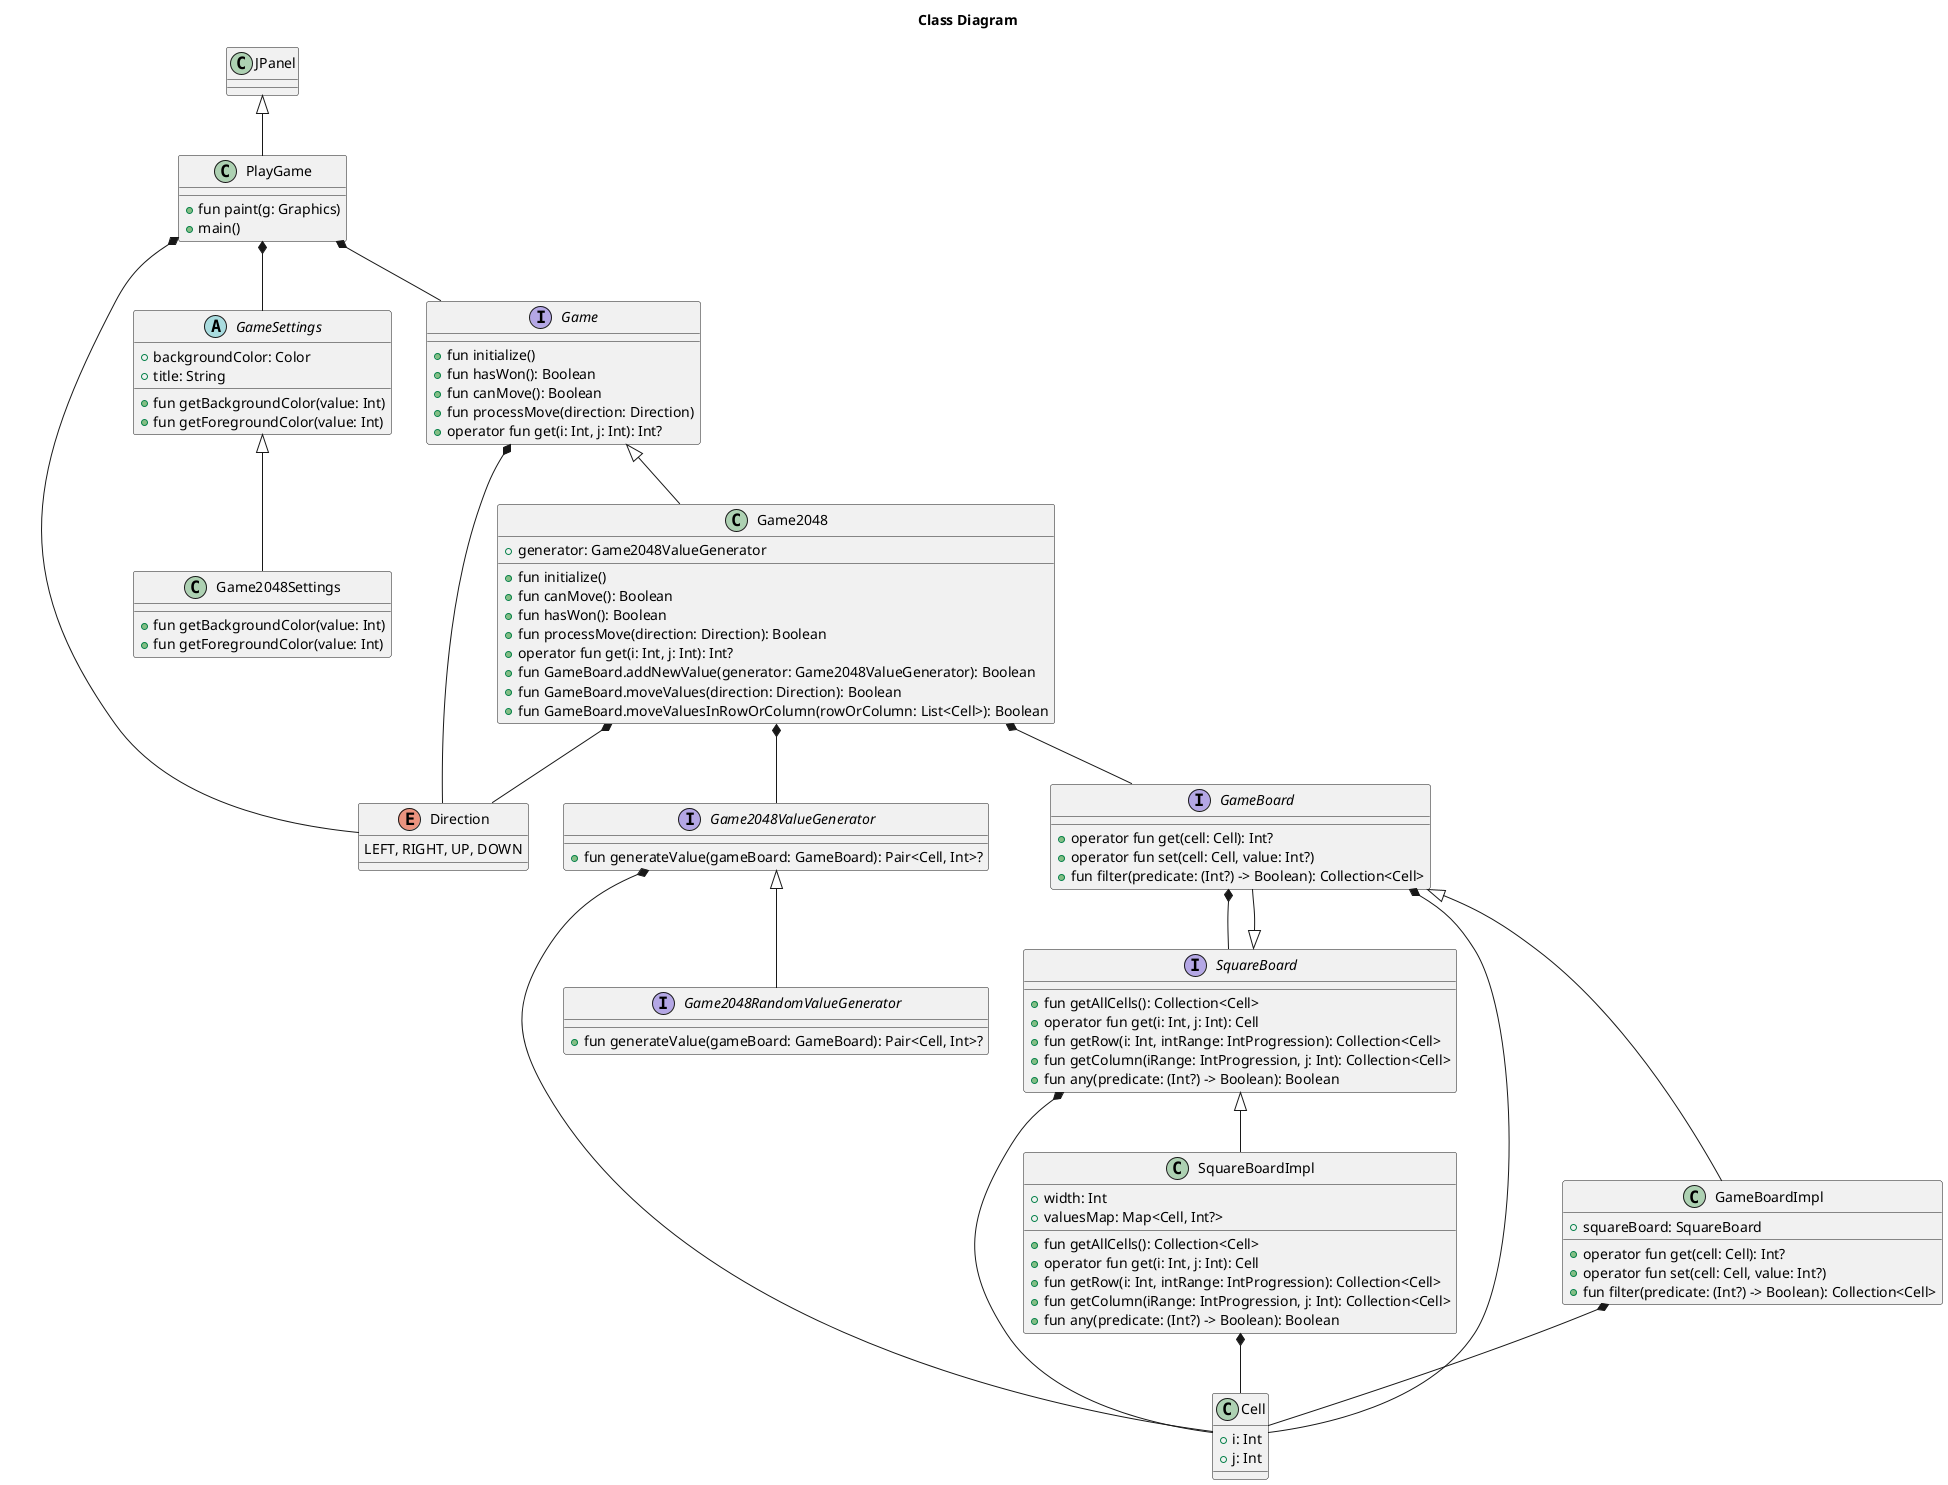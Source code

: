 @startuml
title Class Diagram

enum Direction {
    LEFT, RIGHT, UP, DOWN
}

class Cell {
    + i: Int
    + j: Int
}

class PlayGame {
    + fun paint(g: Graphics)
    + main()
}

abstract class GameSettings {
    + backgroundColor: Color
    + title: String
    + fun getBackgroundColor(value: Int)
    + fun getForegroundColor(value: Int)
}

class Game2048Settings {
    + fun getBackgroundColor(value: Int)
    + fun getForegroundColor(value: Int)
}

interface Game {
    + fun initialize()
    + fun hasWon(): Boolean
    + fun canMove(): Boolean
    + fun processMove(direction: Direction)
    + operator fun get(i: Int, j: Int): Int?
}

class Game2048 {
    + generator: Game2048ValueGenerator
    + fun initialize()
    + fun canMove(): Boolean
    + fun hasWon(): Boolean
    + fun processMove(direction: Direction): Boolean
    + operator fun get(i: Int, j: Int): Int?
    + fun GameBoard.addNewValue(generator: Game2048ValueGenerator): Boolean
    + fun GameBoard.moveValues(direction: Direction): Boolean
    + fun GameBoard.moveValuesInRowOrColumn(rowOrColumn: List<Cell>): Boolean
}

interface Game2048ValueGenerator {
    + fun generateValue(gameBoard: GameBoard): Pair<Cell, Int>?
}

interface Game2048RandomValueGenerator {
    + fun generateValue(gameBoard: GameBoard): Pair<Cell, Int>?
}

interface SquareBoard {
    + fun getAllCells(): Collection<Cell>
    + operator fun get(i: Int, j: Int): Cell
    + fun getRow(i: Int, intRange: IntProgression): Collection<Cell>
    + fun getColumn(iRange: IntProgression, j: Int): Collection<Cell>
    + fun any(predicate: (Int?) -> Boolean): Boolean
}

class SquareBoardImpl {
    + width: Int
    + valuesMap: Map<Cell, Int?>
    + fun getAllCells(): Collection<Cell>
    + operator fun get(i: Int, j: Int): Cell
    + fun getRow(i: Int, intRange: IntProgression): Collection<Cell>
    + fun getColumn(iRange: IntProgression, j: Int): Collection<Cell>
    + fun any(predicate: (Int?) -> Boolean): Boolean
}

interface GameBoard {
    + operator fun get(cell: Cell): Int?
    + operator fun set(cell: Cell, value: Int?)
    + fun filter(predicate: (Int?) -> Boolean): Collection<Cell>
}

class GameBoardImpl {
    + squareBoard: SquareBoard
    + operator fun get(cell: Cell): Int?
    + operator fun set(cell: Cell, value: Int?)
    + fun filter(predicate: (Int?) -> Boolean): Collection<Cell>
}

JPanel <|-down- PlayGame
PlayGame *-down- Direction

GameSettings <|-down- Game2048Settings
PlayGame *-down- GameSettings

PlayGame *-down- Game
Game <|-down- Game2048
Game *-down- Direction
Game2048 *-down- Direction

Game2048 *-down- Game2048ValueGenerator
Game2048ValueGenerator <|-down- Game2048RandomValueGenerator
Game2048ValueGenerator *-down- Cell

SquareBoard <|-down- GameBoard
SquareBoard <|-down- SquareBoardImpl
SquareBoard *-down- Cell
SquareBoardImpl *-down- Cell
GameBoard <|-down- GameBoardImpl
GameBoard *-down- SquareBoard
GameBoard *-down- Cell
GameBoardImpl *-down- Cell
Game2048 *-down- GameBoard

@enduml
